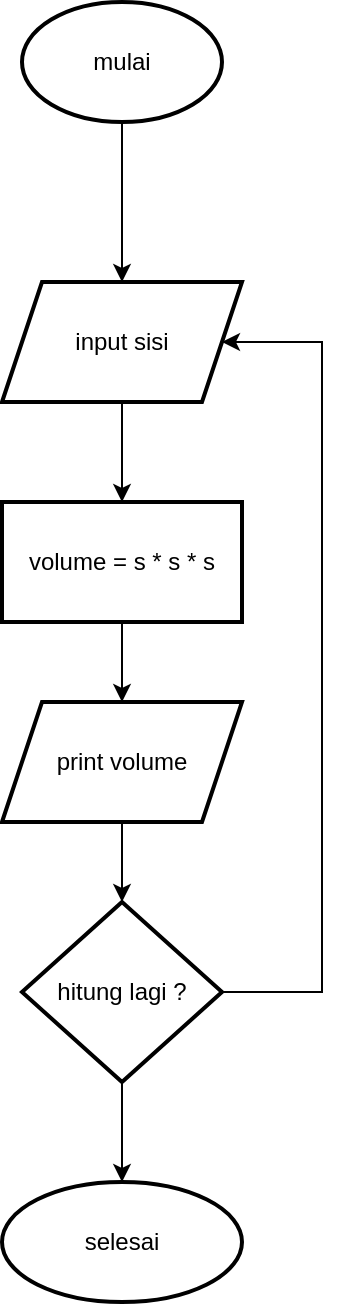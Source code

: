 <mxfile version="17.4.1" type="device"><diagram id="4xb369C-T0kWIbDPEYl-" name="Page-1"><mxGraphModel dx="1422" dy="804" grid="1" gridSize="10" guides="1" tooltips="1" connect="1" arrows="1" fold="1" page="1" pageScale="1" pageWidth="850" pageHeight="1100" math="0" shadow="0"><root><mxCell id="0"/><mxCell id="1" parent="0"/><mxCell id="yz-8Fo-EybPPm4cZsPvF-3" value="" style="edgeStyle=orthogonalEdgeStyle;rounded=0;orthogonalLoop=1;jettySize=auto;html=1;" edge="1" parent="1" source="yz-8Fo-EybPPm4cZsPvF-1" target="yz-8Fo-EybPPm4cZsPvF-2"><mxGeometry relative="1" as="geometry"/></mxCell><mxCell id="yz-8Fo-EybPPm4cZsPvF-1" value="mulai" style="strokeWidth=2;html=1;shape=mxgraph.flowchart.start_1;whiteSpace=wrap;" vertex="1" parent="1"><mxGeometry x="355" y="60" width="100" height="60" as="geometry"/></mxCell><mxCell id="yz-8Fo-EybPPm4cZsPvF-5" value="" style="edgeStyle=orthogonalEdgeStyle;rounded=0;orthogonalLoop=1;jettySize=auto;html=1;" edge="1" parent="1" source="yz-8Fo-EybPPm4cZsPvF-2" target="yz-8Fo-EybPPm4cZsPvF-4"><mxGeometry relative="1" as="geometry"/></mxCell><mxCell id="yz-8Fo-EybPPm4cZsPvF-2" value="input sisi" style="shape=parallelogram;perimeter=parallelogramPerimeter;whiteSpace=wrap;html=1;fixedSize=1;strokeWidth=2;" vertex="1" parent="1"><mxGeometry x="345" y="200" width="120" height="60" as="geometry"/></mxCell><mxCell id="yz-8Fo-EybPPm4cZsPvF-8" value="" style="edgeStyle=orthogonalEdgeStyle;rounded=0;orthogonalLoop=1;jettySize=auto;html=1;" edge="1" parent="1" source="yz-8Fo-EybPPm4cZsPvF-4" target="yz-8Fo-EybPPm4cZsPvF-7"><mxGeometry relative="1" as="geometry"/></mxCell><mxCell id="yz-8Fo-EybPPm4cZsPvF-4" value="volume = s * s * s" style="whiteSpace=wrap;html=1;strokeWidth=2;" vertex="1" parent="1"><mxGeometry x="345" y="310" width="120" height="60" as="geometry"/></mxCell><mxCell id="yz-8Fo-EybPPm4cZsPvF-10" value="" style="edgeStyle=orthogonalEdgeStyle;rounded=0;orthogonalLoop=1;jettySize=auto;html=1;" edge="1" parent="1" source="yz-8Fo-EybPPm4cZsPvF-7" target="yz-8Fo-EybPPm4cZsPvF-9"><mxGeometry relative="1" as="geometry"/></mxCell><mxCell id="yz-8Fo-EybPPm4cZsPvF-7" value="print volume" style="shape=parallelogram;perimeter=parallelogramPerimeter;whiteSpace=wrap;html=1;fixedSize=1;strokeWidth=2;" vertex="1" parent="1"><mxGeometry x="345" y="410" width="120" height="60" as="geometry"/></mxCell><mxCell id="yz-8Fo-EybPPm4cZsPvF-11" style="edgeStyle=orthogonalEdgeStyle;rounded=0;orthogonalLoop=1;jettySize=auto;html=1;entryX=1;entryY=0.5;entryDx=0;entryDy=0;" edge="1" parent="1" source="yz-8Fo-EybPPm4cZsPvF-9" target="yz-8Fo-EybPPm4cZsPvF-2"><mxGeometry relative="1" as="geometry"><Array as="points"><mxPoint x="505" y="555"/><mxPoint x="505" y="230"/></Array></mxGeometry></mxCell><mxCell id="yz-8Fo-EybPPm4cZsPvF-13" value="" style="edgeStyle=orthogonalEdgeStyle;rounded=0;orthogonalLoop=1;jettySize=auto;html=1;" edge="1" parent="1" source="yz-8Fo-EybPPm4cZsPvF-9" target="yz-8Fo-EybPPm4cZsPvF-12"><mxGeometry relative="1" as="geometry"/></mxCell><mxCell id="yz-8Fo-EybPPm4cZsPvF-9" value="hitung lagi ?" style="rhombus;whiteSpace=wrap;html=1;strokeWidth=2;" vertex="1" parent="1"><mxGeometry x="355" y="510" width="100" height="90" as="geometry"/></mxCell><mxCell id="yz-8Fo-EybPPm4cZsPvF-12" value="selesai" style="ellipse;whiteSpace=wrap;html=1;strokeWidth=2;" vertex="1" parent="1"><mxGeometry x="345" y="650" width="120" height="60" as="geometry"/></mxCell></root></mxGraphModel></diagram></mxfile>